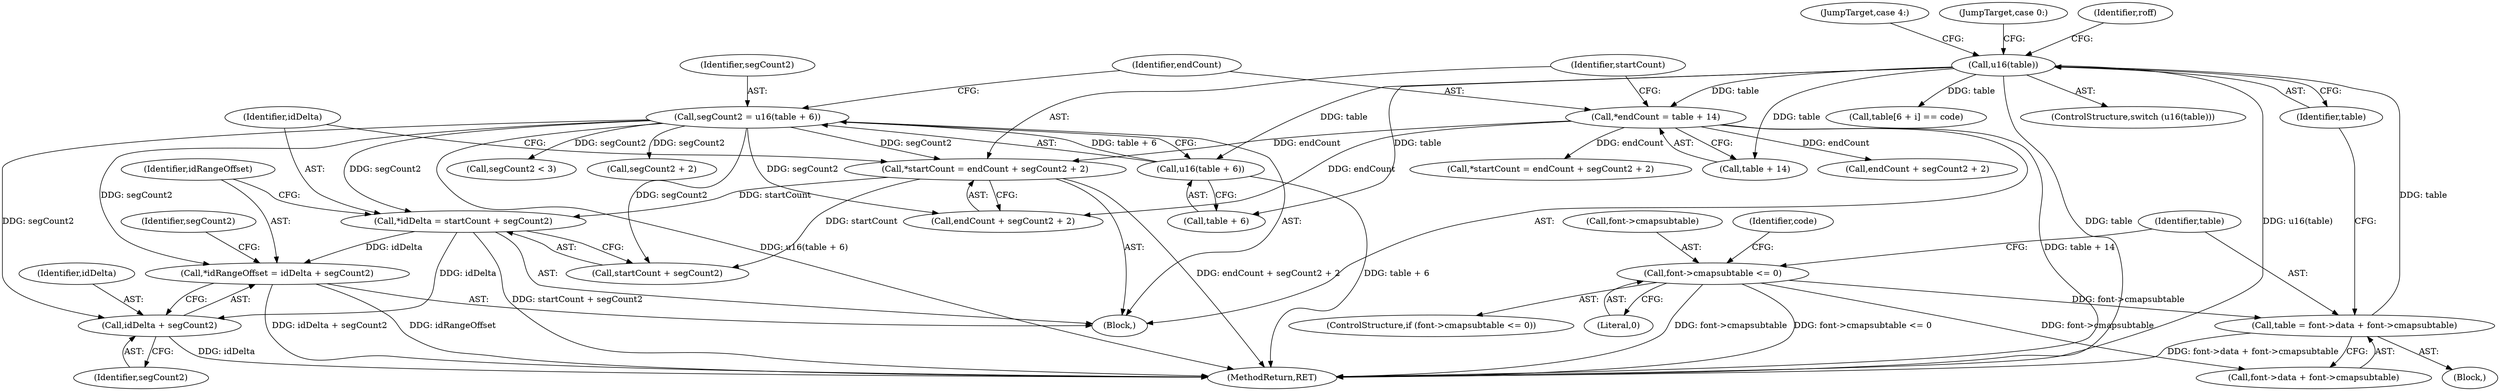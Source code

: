 digraph "0_ghostscript_961b10cdd71403072fb99401a45f3bef6ce53626@pointer" {
"1000554" [label="(Call,*idDelta = startCount + segCount2)"];
"1000546" [label="(Call,*startCount = endCount + segCount2 + 2)"];
"1000540" [label="(Call,*endCount = table + 14)"];
"1000482" [label="(Call,u16(table))"];
"1000472" [label="(Call,table = font->data + font->cmapsubtable)"];
"1000465" [label="(Call,font->cmapsubtable <= 0)"];
"1000533" [label="(Call,segCount2 = u16(table + 6))"];
"1000535" [label="(Call,u16(table + 6))"];
"1000560" [label="(Call,*idRangeOffset = idDelta + segCount2)"];
"1000562" [label="(Call,idDelta + segCount2)"];
"1000556" [label="(Call,startCount + segCount2)"];
"1000547" [label="(Identifier,startCount)"];
"1000536" [label="(Call,table + 6)"];
"1000548" [label="(Call,endCount + segCount2 + 2)"];
"1000540" [label="(Call,*endCount = table + 14)"];
"1000541" [label="(Identifier,endCount)"];
"1000577" [label="(Call,*startCount = endCount + segCount2 + 2)"];
"1000534" [label="(Identifier,segCount2)"];
"1000466" [label="(Call,font->cmapsubtable)"];
"1000878" [label="(MethodReturn,RET)"];
"1000469" [label="(Literal,0)"];
"1000562" [label="(Call,idDelta + segCount2)"];
"1000530" [label="(JumpTarget,case 4:)"];
"1000542" [label="(Call,table + 14)"];
"1000569" [label="(Identifier,segCount2)"];
"1000471" [label="(Identifier,code)"];
"1000483" [label="(Identifier,table)"];
"1000555" [label="(Identifier,idDelta)"];
"1000568" [label="(Call,segCount2 < 3)"];
"1000465" [label="(Call,font->cmapsubtable <= 0)"];
"1000474" [label="(Call,font->data + font->cmapsubtable)"];
"1000560" [label="(Call,*idRangeOffset = idDelta + segCount2)"];
"1000554" [label="(Call,*idDelta = startCount + segCount2)"];
"1000519" [label="(Call,table[6 + i] == code)"];
"1000564" [label="(Identifier,segCount2)"];
"1000473" [label="(Identifier,table)"];
"1000485" [label="(JumpTarget,case 0:)"];
"1000535" [label="(Call,u16(table + 6))"];
"1000472" [label="(Call,table = font->data + font->cmapsubtable)"];
"1000533" [label="(Call,segCount2 = u16(table + 6))"];
"1000464" [label="(ControlStructure,if (font->cmapsubtable <= 0))"];
"1000561" [label="(Identifier,idRangeOffset)"];
"1000667" [label="(Identifier,roff)"];
"1000550" [label="(Call,segCount2 + 2)"];
"1000531" [label="(Block,)"];
"1000546" [label="(Call,*startCount = endCount + segCount2 + 2)"];
"1000481" [label="(ControlStructure,switch (u16(table)))"];
"1000563" [label="(Identifier,idDelta)"];
"1000482" [label="(Call,u16(table))"];
"1000579" [label="(Call,endCount + segCount2 + 2)"];
"1000462" [label="(Block,)"];
"1000554" -> "1000531"  [label="AST: "];
"1000554" -> "1000556"  [label="CFG: "];
"1000555" -> "1000554"  [label="AST: "];
"1000556" -> "1000554"  [label="AST: "];
"1000561" -> "1000554"  [label="CFG: "];
"1000554" -> "1000878"  [label="DDG: startCount + segCount2"];
"1000546" -> "1000554"  [label="DDG: startCount"];
"1000533" -> "1000554"  [label="DDG: segCount2"];
"1000554" -> "1000560"  [label="DDG: idDelta"];
"1000554" -> "1000562"  [label="DDG: idDelta"];
"1000546" -> "1000531"  [label="AST: "];
"1000546" -> "1000548"  [label="CFG: "];
"1000547" -> "1000546"  [label="AST: "];
"1000548" -> "1000546"  [label="AST: "];
"1000555" -> "1000546"  [label="CFG: "];
"1000546" -> "1000878"  [label="DDG: endCount + segCount2 + 2"];
"1000540" -> "1000546"  [label="DDG: endCount"];
"1000533" -> "1000546"  [label="DDG: segCount2"];
"1000546" -> "1000556"  [label="DDG: startCount"];
"1000540" -> "1000531"  [label="AST: "];
"1000540" -> "1000542"  [label="CFG: "];
"1000541" -> "1000540"  [label="AST: "];
"1000542" -> "1000540"  [label="AST: "];
"1000547" -> "1000540"  [label="CFG: "];
"1000540" -> "1000878"  [label="DDG: table + 14"];
"1000482" -> "1000540"  [label="DDG: table"];
"1000540" -> "1000548"  [label="DDG: endCount"];
"1000540" -> "1000577"  [label="DDG: endCount"];
"1000540" -> "1000579"  [label="DDG: endCount"];
"1000482" -> "1000481"  [label="AST: "];
"1000482" -> "1000483"  [label="CFG: "];
"1000483" -> "1000482"  [label="AST: "];
"1000485" -> "1000482"  [label="CFG: "];
"1000530" -> "1000482"  [label="CFG: "];
"1000667" -> "1000482"  [label="CFG: "];
"1000482" -> "1000878"  [label="DDG: table"];
"1000482" -> "1000878"  [label="DDG: u16(table)"];
"1000472" -> "1000482"  [label="DDG: table"];
"1000482" -> "1000519"  [label="DDG: table"];
"1000482" -> "1000535"  [label="DDG: table"];
"1000482" -> "1000536"  [label="DDG: table"];
"1000482" -> "1000542"  [label="DDG: table"];
"1000472" -> "1000462"  [label="AST: "];
"1000472" -> "1000474"  [label="CFG: "];
"1000473" -> "1000472"  [label="AST: "];
"1000474" -> "1000472"  [label="AST: "];
"1000483" -> "1000472"  [label="CFG: "];
"1000472" -> "1000878"  [label="DDG: font->data + font->cmapsubtable"];
"1000465" -> "1000472"  [label="DDG: font->cmapsubtable"];
"1000465" -> "1000464"  [label="AST: "];
"1000465" -> "1000469"  [label="CFG: "];
"1000466" -> "1000465"  [label="AST: "];
"1000469" -> "1000465"  [label="AST: "];
"1000471" -> "1000465"  [label="CFG: "];
"1000473" -> "1000465"  [label="CFG: "];
"1000465" -> "1000878"  [label="DDG: font->cmapsubtable <= 0"];
"1000465" -> "1000878"  [label="DDG: font->cmapsubtable"];
"1000465" -> "1000474"  [label="DDG: font->cmapsubtable"];
"1000533" -> "1000531"  [label="AST: "];
"1000533" -> "1000535"  [label="CFG: "];
"1000534" -> "1000533"  [label="AST: "];
"1000535" -> "1000533"  [label="AST: "];
"1000541" -> "1000533"  [label="CFG: "];
"1000533" -> "1000878"  [label="DDG: u16(table + 6)"];
"1000535" -> "1000533"  [label="DDG: table + 6"];
"1000533" -> "1000548"  [label="DDG: segCount2"];
"1000533" -> "1000550"  [label="DDG: segCount2"];
"1000533" -> "1000556"  [label="DDG: segCount2"];
"1000533" -> "1000560"  [label="DDG: segCount2"];
"1000533" -> "1000562"  [label="DDG: segCount2"];
"1000533" -> "1000568"  [label="DDG: segCount2"];
"1000535" -> "1000536"  [label="CFG: "];
"1000536" -> "1000535"  [label="AST: "];
"1000535" -> "1000878"  [label="DDG: table + 6"];
"1000560" -> "1000531"  [label="AST: "];
"1000560" -> "1000562"  [label="CFG: "];
"1000561" -> "1000560"  [label="AST: "];
"1000562" -> "1000560"  [label="AST: "];
"1000569" -> "1000560"  [label="CFG: "];
"1000560" -> "1000878"  [label="DDG: idDelta + segCount2"];
"1000560" -> "1000878"  [label="DDG: idRangeOffset"];
"1000562" -> "1000564"  [label="CFG: "];
"1000563" -> "1000562"  [label="AST: "];
"1000564" -> "1000562"  [label="AST: "];
"1000562" -> "1000878"  [label="DDG: idDelta"];
}
